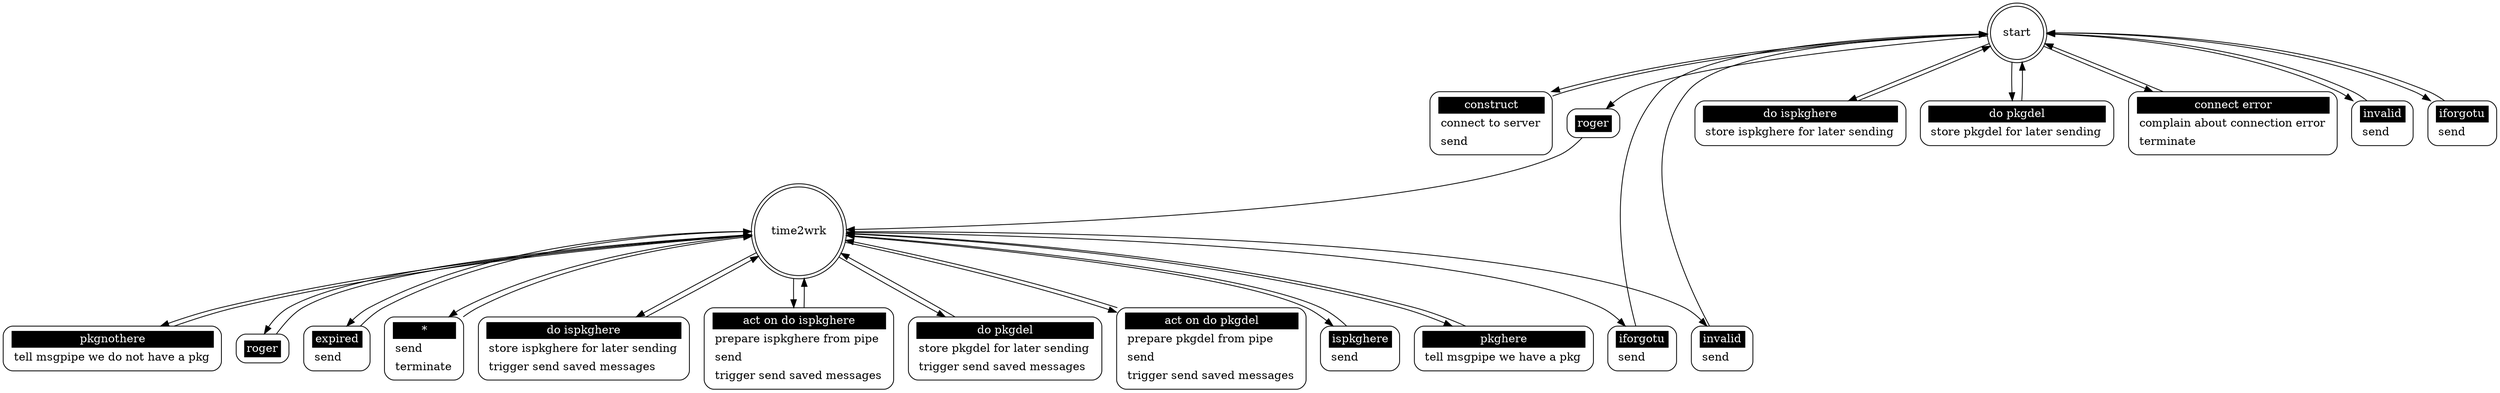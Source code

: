 ## Automatically generated from pkgfiler_grapher.xml by gsl
digraph "pkgfiler_grapher" {

 "start" [shape = "doublecircle"];
 "start construct" [shape = "Mrecord" style = solid label = <<table border="0" cellborder="0" cellpadding="3" bgcolor="white"><tr><td bgcolor="black" align="center" colspan="2"><font color="white">construct</font></td></tr><tr><td align="left" port="r3">connect to server</td></tr><tr><td align="left" port="r3">send</td></tr></table>>];
 "start" -> "start construct";
 "start construct" -> "start";
 "start roger" [shape = "Mrecord" style = solid label = <<table border="0" cellborder="0" cellpadding="3" bgcolor="white"><tr><td bgcolor="black" align="center" colspan="2"><font color="white">roger</font></td></tr></table>>];
 "start" -> "start roger";
 "start roger" -> "time2wrk";
 "start do ispkghere" [shape = "Mrecord" style = solid label = <<table border="0" cellborder="0" cellpadding="3" bgcolor="white"><tr><td bgcolor="black" align="center" colspan="2"><font color="white">do ispkghere</font></td></tr><tr><td align="left" port="r3">store ispkghere for later sending</td></tr></table>>];
 "start" -> "start do ispkghere";
 "start do ispkghere" -> "start";
 "start do pkgdel" [shape = "Mrecord" style = solid label = <<table border="0" cellborder="0" cellpadding="3" bgcolor="white"><tr><td bgcolor="black" align="center" colspan="2"><font color="white">do pkgdel</font></td></tr><tr><td align="left" port="r3">store pkgdel for later sending</td></tr></table>>];
 "start" -> "start do pkgdel";
 "start do pkgdel" -> "start";
 "start connect error" [shape = "Mrecord" style = solid label = <<table border="0" cellborder="0" cellpadding="3" bgcolor="white"><tr><td bgcolor="black" align="center" colspan="2"><font color="white">connect error</font></td></tr><tr><td align="left" port="r3">complain about connection error</td></tr><tr><td align="left" port="r3">terminate</td></tr></table>>];
 "start" -> "start connect error";
 "start connect error" -> "start";
 "start invalid" [shape = "Mrecord" style = solid label = <<table border="0" cellborder="0" cellpadding="3" bgcolor="white"><tr><td bgcolor="black" align="center" colspan="2"><font color="white">invalid</font></td></tr><tr><td align="left" port="r3">send</td></tr></table>>];
 "start" -> "start invalid";
 "start invalid" -> "start";
 "start iforgotu" [shape = "Mrecord" style = solid label = <<table border="0" cellborder="0" cellpadding="3" bgcolor="white"><tr><td bgcolor="black" align="center" colspan="2"><font color="white">iforgotu</font></td></tr><tr><td align="left" port="r3">send</td></tr></table>>];
 "start" -> "start iforgotu";
 "start iforgotu" -> "start";

 "time2wrk" [shape = "doublecircle"];
 "time2wrk do ispkghere" [shape = "Mrecord" style = solid label = <<table border="0" cellborder="0" cellpadding="3" bgcolor="white"><tr><td bgcolor="black" align="center" colspan="2"><font color="white">do ispkghere</font></td></tr><tr><td align="left" port="r3">store ispkghere for later sending</td></tr><tr><td align="left" port="r3">trigger send saved messages</td></tr></table>>];
 "time2wrk" -> "time2wrk do ispkghere";
 "time2wrk do ispkghere" -> "time2wrk";
 "time2wrk act on do ispkghere" [shape = "Mrecord" style = solid label = <<table border="0" cellborder="0" cellpadding="3" bgcolor="white"><tr><td bgcolor="black" align="center" colspan="2"><font color="white">act on do ispkghere</font></td></tr><tr><td align="left" port="r3">prepare ispkghere from pipe</td></tr><tr><td align="left" port="r3">send</td></tr><tr><td align="left" port="r3">trigger send saved messages</td></tr></table>>];
 "time2wrk" -> "time2wrk act on do ispkghere";
 "time2wrk act on do ispkghere" -> "time2wrk";
 "time2wrk do pkgdel" [shape = "Mrecord" style = solid label = <<table border="0" cellborder="0" cellpadding="3" bgcolor="white"><tr><td bgcolor="black" align="center" colspan="2"><font color="white">do pkgdel</font></td></tr><tr><td align="left" port="r3">store pkgdel for later sending</td></tr><tr><td align="left" port="r3">trigger send saved messages</td></tr></table>>];
 "time2wrk" -> "time2wrk do pkgdel";
 "time2wrk do pkgdel" -> "time2wrk";
 "time2wrk act on do pkgdel" [shape = "Mrecord" style = solid label = <<table border="0" cellborder="0" cellpadding="3" bgcolor="white"><tr><td bgcolor="black" align="center" colspan="2"><font color="white">act on do pkgdel</font></td></tr><tr><td align="left" port="r3">prepare pkgdel from pipe</td></tr><tr><td align="left" port="r3">send</td></tr><tr><td align="left" port="r3">trigger send saved messages</td></tr></table>>];
 "time2wrk" -> "time2wrk act on do pkgdel";
 "time2wrk act on do pkgdel" -> "time2wrk";
 "time2wrk ispkghere" [shape = "Mrecord" style = solid label = <<table border="0" cellborder="0" cellpadding="3" bgcolor="white"><tr><td bgcolor="black" align="center" colspan="2"><font color="white">ispkghere</font></td></tr><tr><td align="left" port="r3">send</td></tr></table>>];
 "time2wrk" -> "time2wrk ispkghere";
 "time2wrk ispkghere" -> "time2wrk";
 "time2wrk pkghere" [shape = "Mrecord" style = solid label = <<table border="0" cellborder="0" cellpadding="3" bgcolor="white"><tr><td bgcolor="black" align="center" colspan="2"><font color="white">pkghere</font></td></tr><tr><td align="left" port="r3">tell msgpipe we have a pkg</td></tr></table>>];
 "time2wrk" -> "time2wrk pkghere";
 "time2wrk pkghere" -> "time2wrk";
 "time2wrk pkgnothere" [shape = "Mrecord" style = solid label = <<table border="0" cellborder="0" cellpadding="3" bgcolor="white"><tr><td bgcolor="black" align="center" colspan="2"><font color="white">pkgnothere</font></td></tr><tr><td align="left" port="r3">tell msgpipe we do not have a pkg</td></tr></table>>];
 "time2wrk" -> "time2wrk pkgnothere";
 "time2wrk pkgnothere" -> "time2wrk";
 "time2wrk roger" [shape = "Mrecord" style = solid label = <<table border="0" cellborder="0" cellpadding="3" bgcolor="white"><tr><td bgcolor="black" align="center" colspan="2"><font color="white">roger</font></td></tr></table>>];
 "time2wrk" -> "time2wrk roger";
 "time2wrk roger" -> "time2wrk";
 "time2wrk expired" [shape = "Mrecord" style = solid label = <<table border="0" cellborder="0" cellpadding="3" bgcolor="white"><tr><td bgcolor="black" align="center" colspan="2"><font color="white">expired</font></td></tr><tr><td align="left" port="r3">send</td></tr></table>>];
 "time2wrk" -> "time2wrk expired";
 "time2wrk expired" -> "time2wrk";
 "time2wrk *" [shape = "Mrecord" style = solid label = <<table border="0" cellborder="0" cellpadding="3" bgcolor="white"><tr><td bgcolor="black" align="center" colspan="2"><font color="white">*</font></td></tr><tr><td align="left" port="r3">send</td></tr><tr><td align="left" port="r3">terminate</td></tr></table>>];
 "time2wrk" -> "time2wrk *";
 "time2wrk *" -> "time2wrk";
 "time2wrk iforgotu" [shape = "Mrecord" style = solid label = <<table border="0" cellborder="0" cellpadding="3" bgcolor="white"><tr><td bgcolor="black" align="center" colspan="2"><font color="white">iforgotu</font></td></tr><tr><td align="left" port="r3">send</td></tr></table>>];
 "time2wrk" -> "time2wrk iforgotu";
 "time2wrk iforgotu" -> "start";
 "time2wrk invalid" [shape = "Mrecord" style = solid label = <<table border="0" cellborder="0" cellpadding="3" bgcolor="white"><tr><td bgcolor="black" align="center" colspan="2"><font color="white">invalid</font></td></tr><tr><td align="left" port="r3">send</td></tr></table>>];
 "time2wrk" -> "time2wrk invalid";
 "time2wrk invalid" -> "start";
}
